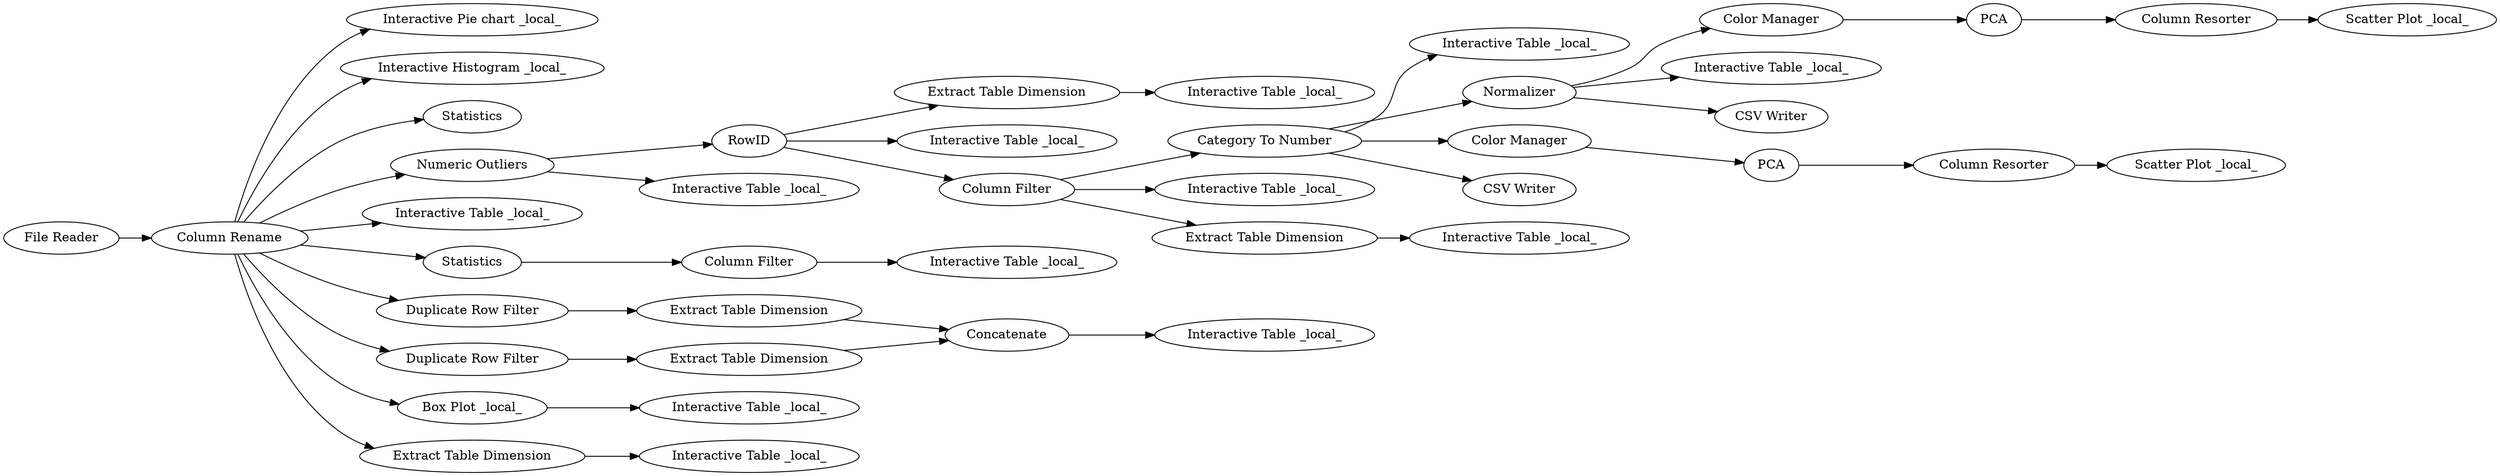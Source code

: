 digraph {
	1 [label="File Reader"]
	4 [label="Interactive Pie chart _local_"]
	5 [label="Interactive Histogram _local_"]
	8 [label=Statistics]
	10 [label="Numeric Outliers"]
	15 [label="Interactive Table _local_"]
	16 [label=RowID]
	30 [label=Statistics]
	31 [label="Column Filter"]
	34 [label="Interactive Table _local_"]
	35 [label="Column Rename"]
	36 [label="Duplicate Row Filter"]
	37 [label="Extract Table Dimension"]
	39 [label=Concatenate]
	40 [label="Interactive Table _local_"]
	41 [label="Duplicate Row Filter"]
	42 [label="Extract Table Dimension"]
	45 [label="Interactive Table _local_"]
	46 [label="Box Plot _local_"]
	47 [label="Extract Table Dimension"]
	48 [label="Interactive Table _local_"]
	49 [label="Extract Table Dimension"]
	50 [label="Interactive Table _local_"]
	52 [label="Interactive Table _local_"]
	53 [label="Interactive Table _local_"]
	54 [label="Interactive Table _local_"]
	55 [label="Category To Number"]
	58 [label="Interactive Table _local_"]
	60 [label="Column Filter"]
	61 [label="Extract Table Dimension"]
	62 [label="Interactive Table _local_"]
	63 [label=Normalizer]
	64 [label=PCA]
	65 [label=PCA]
	66 [label="Color Manager"]
	67 [label="Color Manager"]
	68 [label="Column Resorter"]
	69 [label="Column Resorter"]
	70 [label="Scatter Plot _local_"]
	71 [label="Scatter Plot _local_"]
	72 [label="Interactive Table _local_"]
	73 [label="CSV Writer"]
	74 [label="CSV Writer"]
	1 -> 35
	10 -> 16
	10 -> 53
	16 -> 54
	16 -> 60
	16 -> 47
	30 -> 31
	31 -> 34
	35 -> 36
	35 -> 41
	35 -> 46
	35 -> 49
	35 -> 5
	35 -> 4
	35 -> 10
	35 -> 8
	35 -> 15
	35 -> 30
	36 -> 42
	37 -> 39
	39 -> 40
	41 -> 37
	42 -> 39
	46 -> 45
	47 -> 48
	49 -> 50
	55 -> 52
	55 -> 63
	55 -> 67
	55 -> 74
	60 -> 61
	60 -> 58
	60 -> 55
	61 -> 62
	63 -> 73
	63 -> 72
	63 -> 66
	64 -> 68
	65 -> 69
	66 -> 64
	67 -> 65
	68 -> 70
	69 -> 71
	rankdir=LR
}
